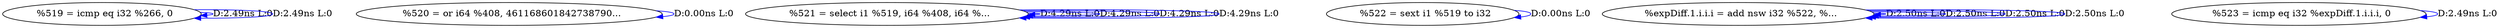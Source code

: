 digraph {
Node0x3d1f060[label="  %519 = icmp eq i32 %266, 0"];
Node0x3d1f060 -> Node0x3d1f060[label="D:2.49ns L:0",color=blue];
Node0x3d1f060 -> Node0x3d1f060[label="D:2.49ns L:0",color=blue];
Node0x3d1f140[label="  %520 = or i64 %408, 461168601842738790..."];
Node0x3d1f140 -> Node0x3d1f140[label="D:0.00ns L:0",color=blue];
Node0x3d1f220[label="  %521 = select i1 %519, i64 %408, i64 %..."];
Node0x3d1f220 -> Node0x3d1f220[label="D:4.29ns L:0",color=blue];
Node0x3d1f220 -> Node0x3d1f220[label="D:4.29ns L:0",color=blue];
Node0x3d1f220 -> Node0x3d1f220[label="D:4.29ns L:0",color=blue];
Node0x3d1f220 -> Node0x3d1f220[label="D:4.29ns L:0",color=blue];
Node0x3d1f300[label="  %522 = sext i1 %519 to i32"];
Node0x3d1f300 -> Node0x3d1f300[label="D:0.00ns L:0",color=blue];
Node0x3d1f3e0[label="  %expDiff.1.i.i.i = add nsw i32 %522, %..."];
Node0x3d1f3e0 -> Node0x3d1f3e0[label="D:2.50ns L:0",color=blue];
Node0x3d1f3e0 -> Node0x3d1f3e0[label="D:2.50ns L:0",color=blue];
Node0x3d1f3e0 -> Node0x3d1f3e0[label="D:2.50ns L:0",color=blue];
Node0x3d1f3e0 -> Node0x3d1f3e0[label="D:2.50ns L:0",color=blue];
Node0x3d1f4c0[label="  %523 = icmp eq i32 %expDiff.1.i.i.i, 0"];
Node0x3d1f4c0 -> Node0x3d1f4c0[label="D:2.49ns L:0",color=blue];
}
